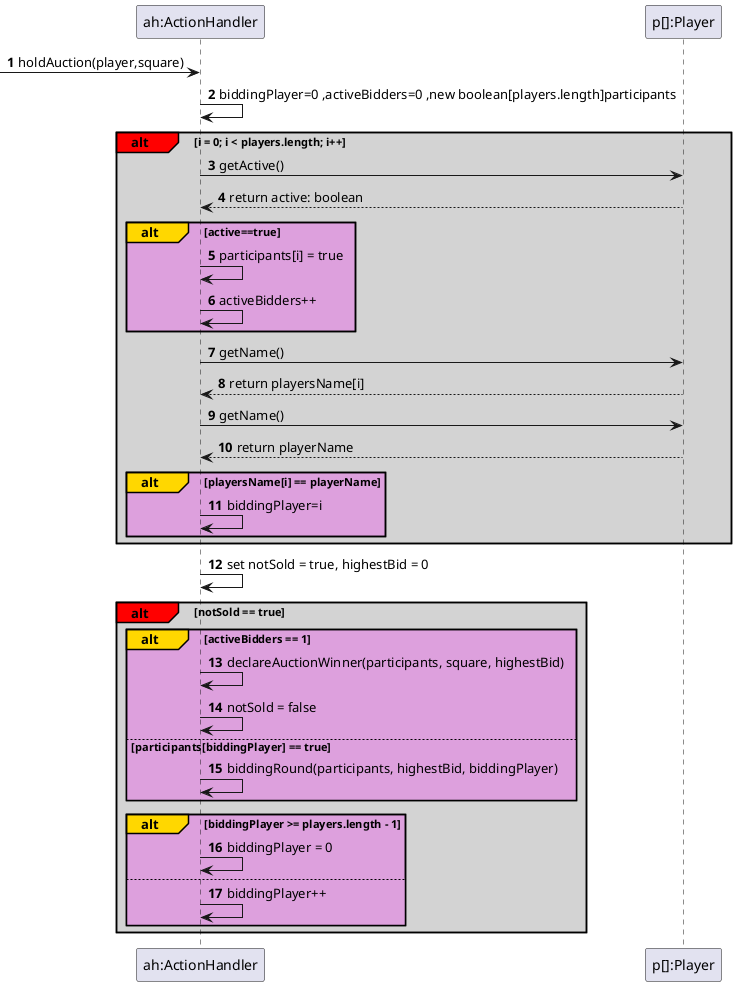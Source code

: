 @startuml
'https://plantuml.com/sequence-diagram

autonumber

Participant "ah:ActionHandler" as actionHandler
Participant "p[]:Player" as player

-> actionHandler:holdAuction(player,square)
actionHandler -> actionHandler:biddingPlayer=0 ,activeBidders=0 ,new boolean[players.length]participants
alt#red #LightGrey  i = 0; i < players.length; i++
    actionHandler->player: getActive()
    actionHandler<--player: return active: boolean
    alt#Gold #Plum active==true
        actionHandler->actionHandler:participants[i] = true
        actionHandler->actionHandler:activeBidders++
    end #Plum

    actionHandler -> player:getName()
    actionHandler <-- player:return playersName[i]
    actionHandler -> player:getName()
    actionHandler <-- player:return playerName
    alt#Gold #Plum playersName[i] == playerName
        actionHandler -> actionHandler:biddingPlayer=i
    end
end

actionHandler -> actionHandler:set notSold = true, highestBid = 0
alt#red #LightGrey notSold == true
    alt#Gold #Plum activeBidders == 1
        actionHandler->actionHandler:declareAuctionWinner(participants, square, highestBid)
        actionHandler -> actionHandler:notSold = false
    else #Plum participants[biddingPlayer] == true
          actionHandler->actionHandler:biddingRound(participants, highestBid, biddingPlayer)
    end

    alt#Gold #Plum biddingPlayer >= players.length - 1
         actionHandler->actionHandler:biddingPlayer = 0
    else #Plum
         actionHandler->actionHandler:biddingPlayer++
    end
end

@enduml